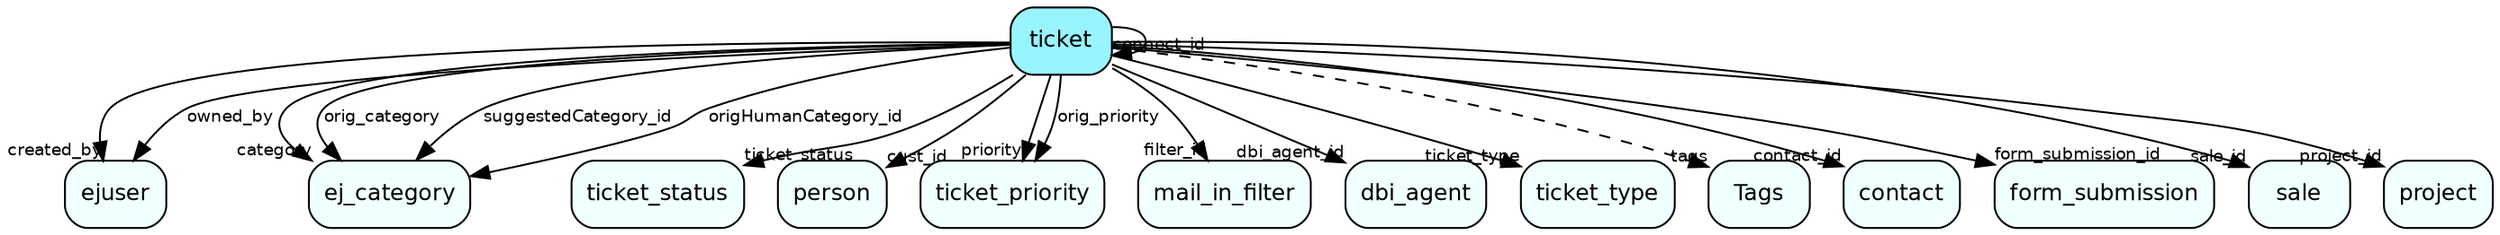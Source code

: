 digraph ticket  {
node [shape = box style="rounded, filled" fontname = "Helvetica" fontsize = "12" ]
edge [fontname = "Helvetica" fontsize = "9"]

ticket[fillcolor = "cadetblue1"]
ejuser[fillcolor = "azure1"]
ej_category[fillcolor = "azure1"]
ticket_status[fillcolor = "azure1"]
person[fillcolor = "azure1"]
ticket_priority[fillcolor = "azure1"]
mail_in_filter[fillcolor = "azure1"]
dbi_agent[fillcolor = "azure1"]
ticket_type[fillcolor = "azure1"]
Tags[fillcolor = "azure1"]
contact[fillcolor = "azure1"]
form_submission[fillcolor = "azure1"]
sale[fillcolor = "azure1"]
project[fillcolor = "azure1"]
ticket -> ticket [headlabel = "connect_id"]
ticket -> ejuser [headlabel = "created_by"]
ticket -> ejuser [label = "owned_by"]
ticket -> ej_category [headlabel = "category"]
ticket -> ej_category [label = "orig_category"]
ticket -> ticket_status [headlabel = "ticket_status"]
ticket -> person [headlabel = "cust_id"]
ticket -> ticket_priority [headlabel = "priority"]
ticket -> ticket_priority [label = "orig_priority"]
ticket -> mail_in_filter [headlabel = "filter_id"]
ticket -> dbi_agent [headlabel = "dbi_agent_id"]
ticket -> ticket_type [headlabel = "ticket_type"]
ticket -> Tags [headlabel = "tags" style="dashed"]
ticket -> contact [headlabel = "contact_id"]
ticket -> form_submission [headlabel = "form_submission_id"]
ticket -> ej_category [label = "suggestedCategory_id"]
ticket -> ej_category [label = "origHumanCategory_id"]
ticket -> sale [headlabel = "sale_id"]
ticket -> project [headlabel = "project_id"]
}
